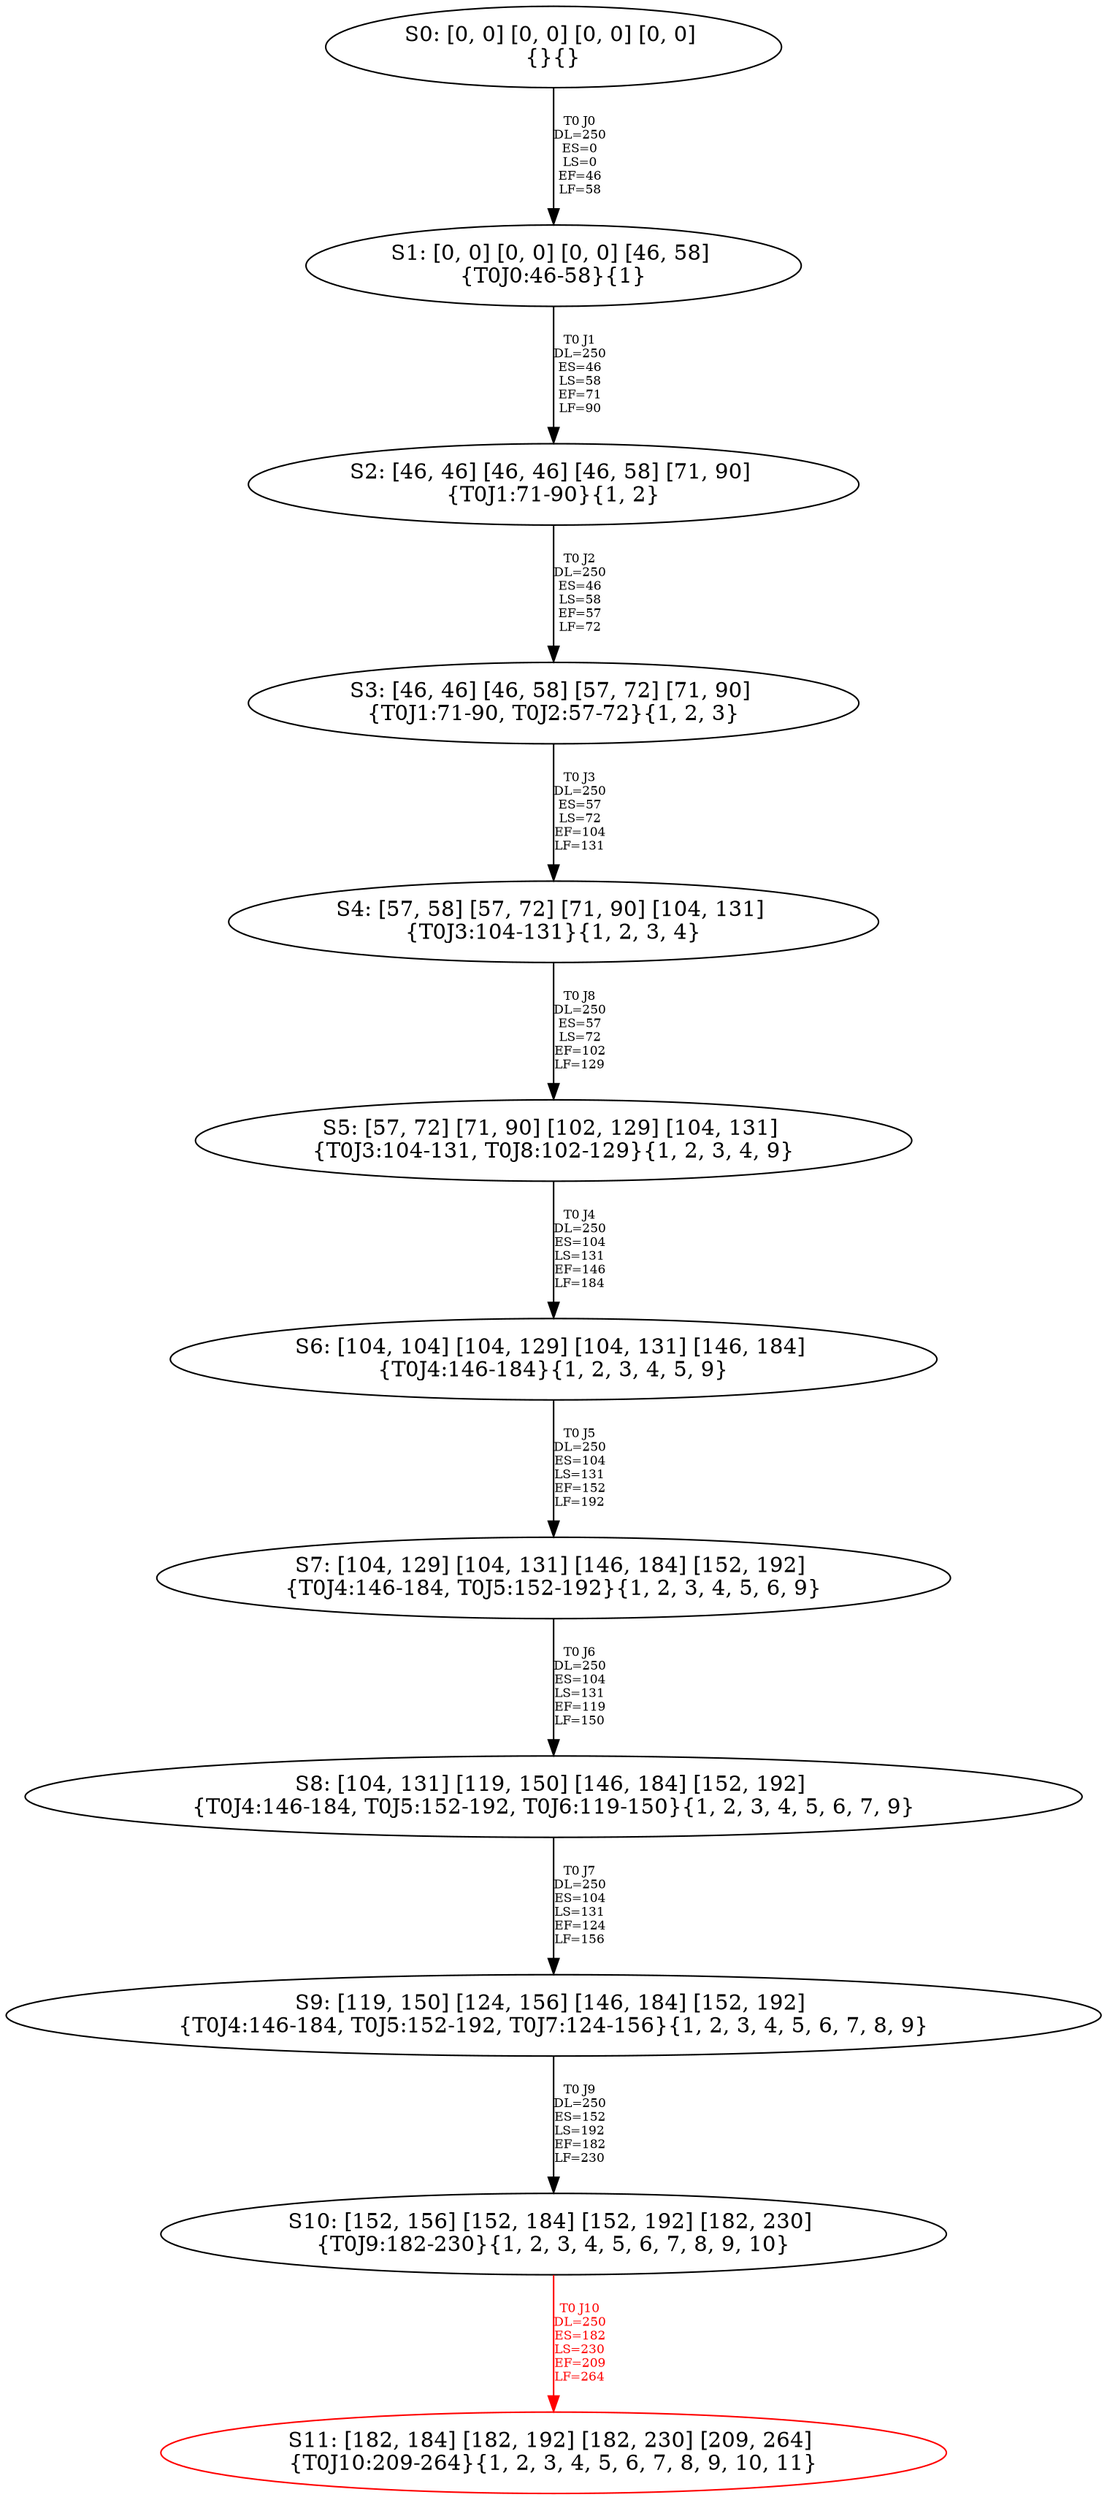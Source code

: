 digraph {
	S0[label="S0: [0, 0] [0, 0] [0, 0] [0, 0] \n{}{}"];
	S1[label="S1: [0, 0] [0, 0] [0, 0] [46, 58] \n{T0J0:46-58}{1}"];
	S2[label="S2: [46, 46] [46, 46] [46, 58] [71, 90] \n{T0J1:71-90}{1, 2}"];
	S3[label="S3: [46, 46] [46, 58] [57, 72] [71, 90] \n{T0J1:71-90, T0J2:57-72}{1, 2, 3}"];
	S4[label="S4: [57, 58] [57, 72] [71, 90] [104, 131] \n{T0J3:104-131}{1, 2, 3, 4}"];
	S5[label="S5: [57, 72] [71, 90] [102, 129] [104, 131] \n{T0J3:104-131, T0J8:102-129}{1, 2, 3, 4, 9}"];
	S6[label="S6: [104, 104] [104, 129] [104, 131] [146, 184] \n{T0J4:146-184}{1, 2, 3, 4, 5, 9}"];
	S7[label="S7: [104, 129] [104, 131] [146, 184] [152, 192] \n{T0J4:146-184, T0J5:152-192}{1, 2, 3, 4, 5, 6, 9}"];
	S8[label="S8: [104, 131] [119, 150] [146, 184] [152, 192] \n{T0J4:146-184, T0J5:152-192, T0J6:119-150}{1, 2, 3, 4, 5, 6, 7, 9}"];
	S9[label="S9: [119, 150] [124, 156] [146, 184] [152, 192] \n{T0J4:146-184, T0J5:152-192, T0J7:124-156}{1, 2, 3, 4, 5, 6, 7, 8, 9}"];
	S10[label="S10: [152, 156] [152, 184] [152, 192] [182, 230] \n{T0J9:182-230}{1, 2, 3, 4, 5, 6, 7, 8, 9, 10}"];
	S11[label="S11: [182, 184] [182, 192] [182, 230] [209, 264] \n{T0J10:209-264}{1, 2, 3, 4, 5, 6, 7, 8, 9, 10, 11}"];
	S0 -> S1[label="T0 J0\nDL=250\nES=0\nLS=0\nEF=46\nLF=58",fontsize=8];
	S1 -> S2[label="T0 J1\nDL=250\nES=46\nLS=58\nEF=71\nLF=90",fontsize=8];
	S2 -> S3[label="T0 J2\nDL=250\nES=46\nLS=58\nEF=57\nLF=72",fontsize=8];
	S3 -> S4[label="T0 J3\nDL=250\nES=57\nLS=72\nEF=104\nLF=131",fontsize=8];
	S4 -> S5[label="T0 J8\nDL=250\nES=57\nLS=72\nEF=102\nLF=129",fontsize=8];
	S5 -> S6[label="T0 J4\nDL=250\nES=104\nLS=131\nEF=146\nLF=184",fontsize=8];
	S6 -> S7[label="T0 J5\nDL=250\nES=104\nLS=131\nEF=152\nLF=192",fontsize=8];
	S7 -> S8[label="T0 J6\nDL=250\nES=104\nLS=131\nEF=119\nLF=150",fontsize=8];
	S8 -> S9[label="T0 J7\nDL=250\nES=104\nLS=131\nEF=124\nLF=156",fontsize=8];
	S9 -> S10[label="T0 J9\nDL=250\nES=152\nLS=192\nEF=182\nLF=230",fontsize=8];
	S10 -> S11[label="T0 J10\nDL=250\nES=182\nLS=230\nEF=209\nLF=264",color=Red,fontcolor=Red,fontsize=8];
S11[color=Red];
}
